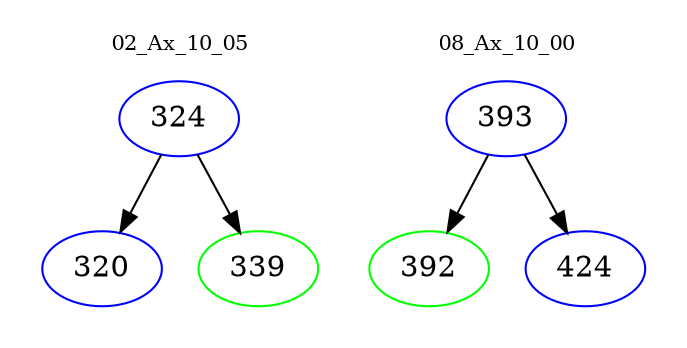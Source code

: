 digraph{
subgraph cluster_0 {
color = white
label = "02_Ax_10_05";
fontsize=10;
T0_324 [label="324", color="blue"]
T0_324 -> T0_320 [color="black"]
T0_320 [label="320", color="blue"]
T0_324 -> T0_339 [color="black"]
T0_339 [label="339", color="green"]
}
subgraph cluster_1 {
color = white
label = "08_Ax_10_00";
fontsize=10;
T1_393 [label="393", color="blue"]
T1_393 -> T1_392 [color="black"]
T1_392 [label="392", color="green"]
T1_393 -> T1_424 [color="black"]
T1_424 [label="424", color="blue"]
}
}
